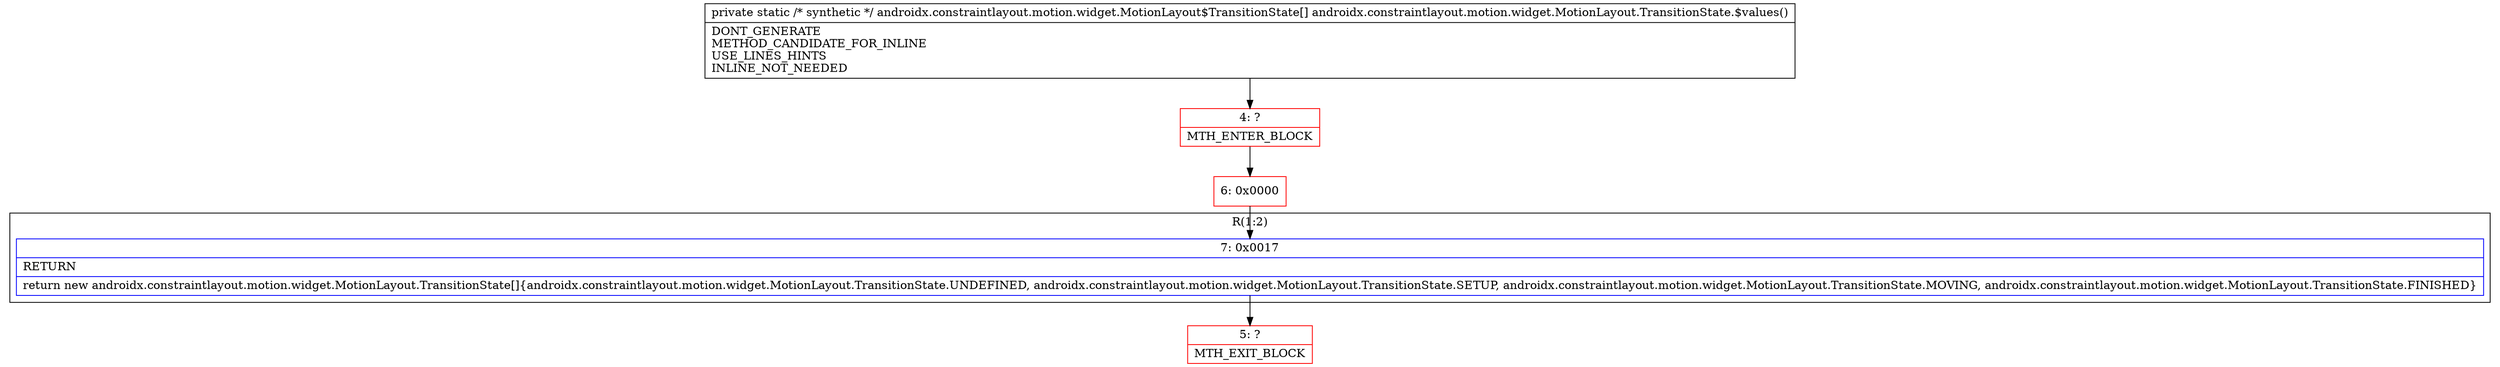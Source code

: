 digraph "CFG forandroidx.constraintlayout.motion.widget.MotionLayout.TransitionState.$values()[Landroidx\/constraintlayout\/motion\/widget\/MotionLayout$TransitionState;" {
subgraph cluster_Region_106972637 {
label = "R(1:2)";
node [shape=record,color=blue];
Node_7 [shape=record,label="{7\:\ 0x0017|RETURN\l|return new androidx.constraintlayout.motion.widget.MotionLayout.TransitionState[]\{androidx.constraintlayout.motion.widget.MotionLayout.TransitionState.UNDEFINED, androidx.constraintlayout.motion.widget.MotionLayout.TransitionState.SETUP, androidx.constraintlayout.motion.widget.MotionLayout.TransitionState.MOVING, androidx.constraintlayout.motion.widget.MotionLayout.TransitionState.FINISHED\}\l}"];
}
Node_4 [shape=record,color=red,label="{4\:\ ?|MTH_ENTER_BLOCK\l}"];
Node_6 [shape=record,color=red,label="{6\:\ 0x0000}"];
Node_5 [shape=record,color=red,label="{5\:\ ?|MTH_EXIT_BLOCK\l}"];
MethodNode[shape=record,label="{private static \/* synthetic *\/ androidx.constraintlayout.motion.widget.MotionLayout$TransitionState[] androidx.constraintlayout.motion.widget.MotionLayout.TransitionState.$values()  | DONT_GENERATE\lMETHOD_CANDIDATE_FOR_INLINE\lUSE_LINES_HINTS\lINLINE_NOT_NEEDED\l}"];
MethodNode -> Node_4;Node_7 -> Node_5;
Node_4 -> Node_6;
Node_6 -> Node_7;
}

